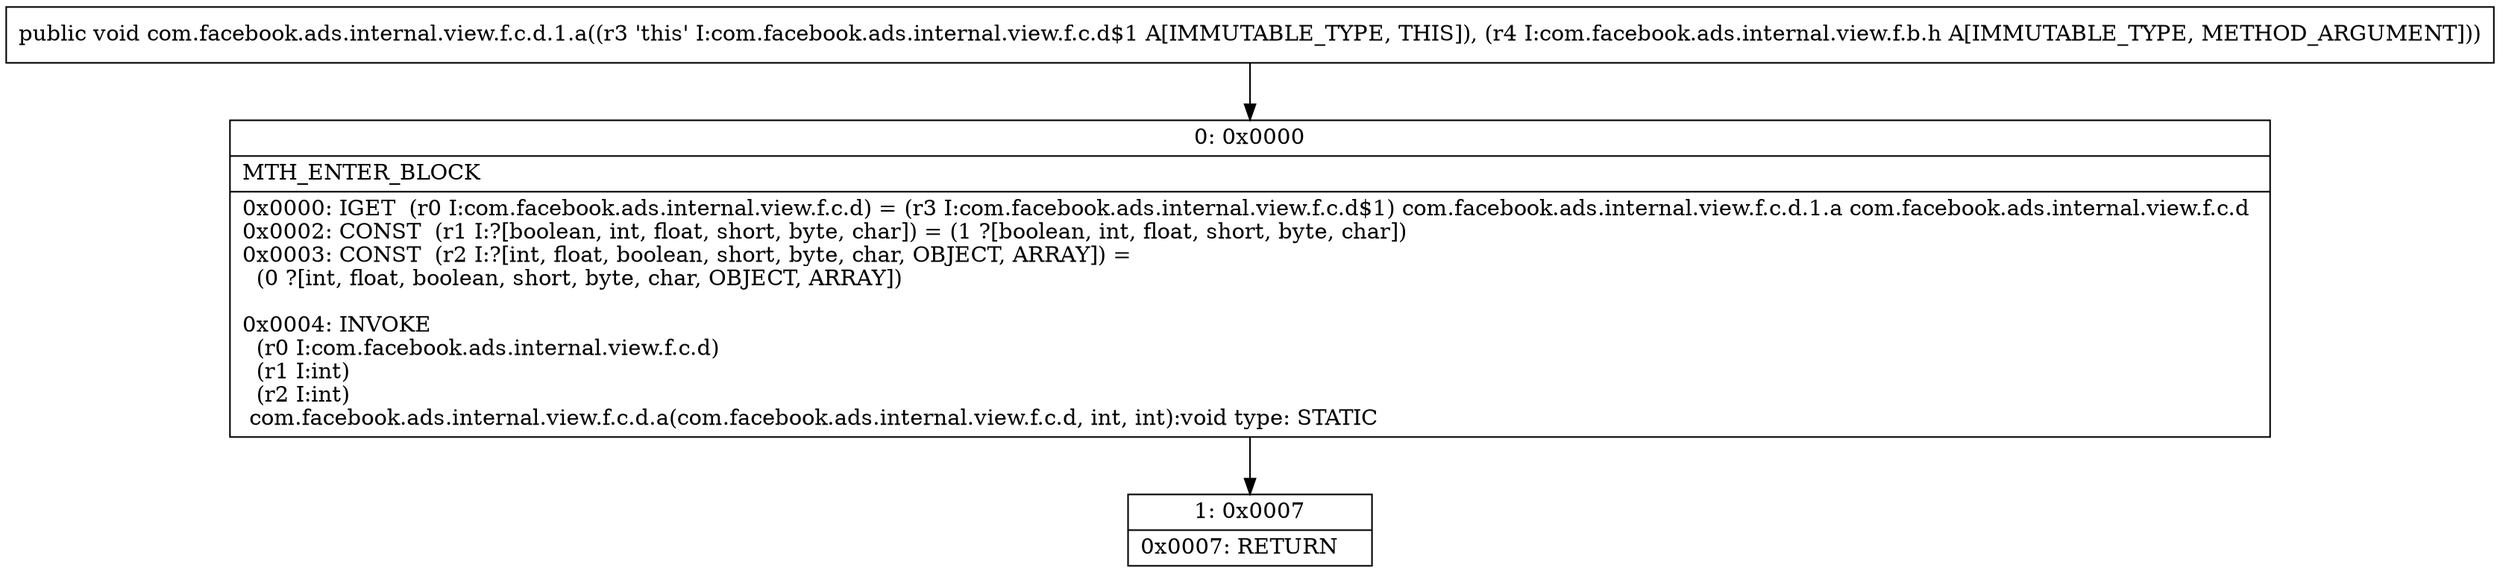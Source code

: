 digraph "CFG forcom.facebook.ads.internal.view.f.c.d.1.a(Lcom\/facebook\/ads\/internal\/view\/f\/b\/h;)V" {
Node_0 [shape=record,label="{0\:\ 0x0000|MTH_ENTER_BLOCK\l|0x0000: IGET  (r0 I:com.facebook.ads.internal.view.f.c.d) = (r3 I:com.facebook.ads.internal.view.f.c.d$1) com.facebook.ads.internal.view.f.c.d.1.a com.facebook.ads.internal.view.f.c.d \l0x0002: CONST  (r1 I:?[boolean, int, float, short, byte, char]) = (1 ?[boolean, int, float, short, byte, char]) \l0x0003: CONST  (r2 I:?[int, float, boolean, short, byte, char, OBJECT, ARRAY]) = \l  (0 ?[int, float, boolean, short, byte, char, OBJECT, ARRAY])\l \l0x0004: INVOKE  \l  (r0 I:com.facebook.ads.internal.view.f.c.d)\l  (r1 I:int)\l  (r2 I:int)\l com.facebook.ads.internal.view.f.c.d.a(com.facebook.ads.internal.view.f.c.d, int, int):void type: STATIC \l}"];
Node_1 [shape=record,label="{1\:\ 0x0007|0x0007: RETURN   \l}"];
MethodNode[shape=record,label="{public void com.facebook.ads.internal.view.f.c.d.1.a((r3 'this' I:com.facebook.ads.internal.view.f.c.d$1 A[IMMUTABLE_TYPE, THIS]), (r4 I:com.facebook.ads.internal.view.f.b.h A[IMMUTABLE_TYPE, METHOD_ARGUMENT])) }"];
MethodNode -> Node_0;
Node_0 -> Node_1;
}

